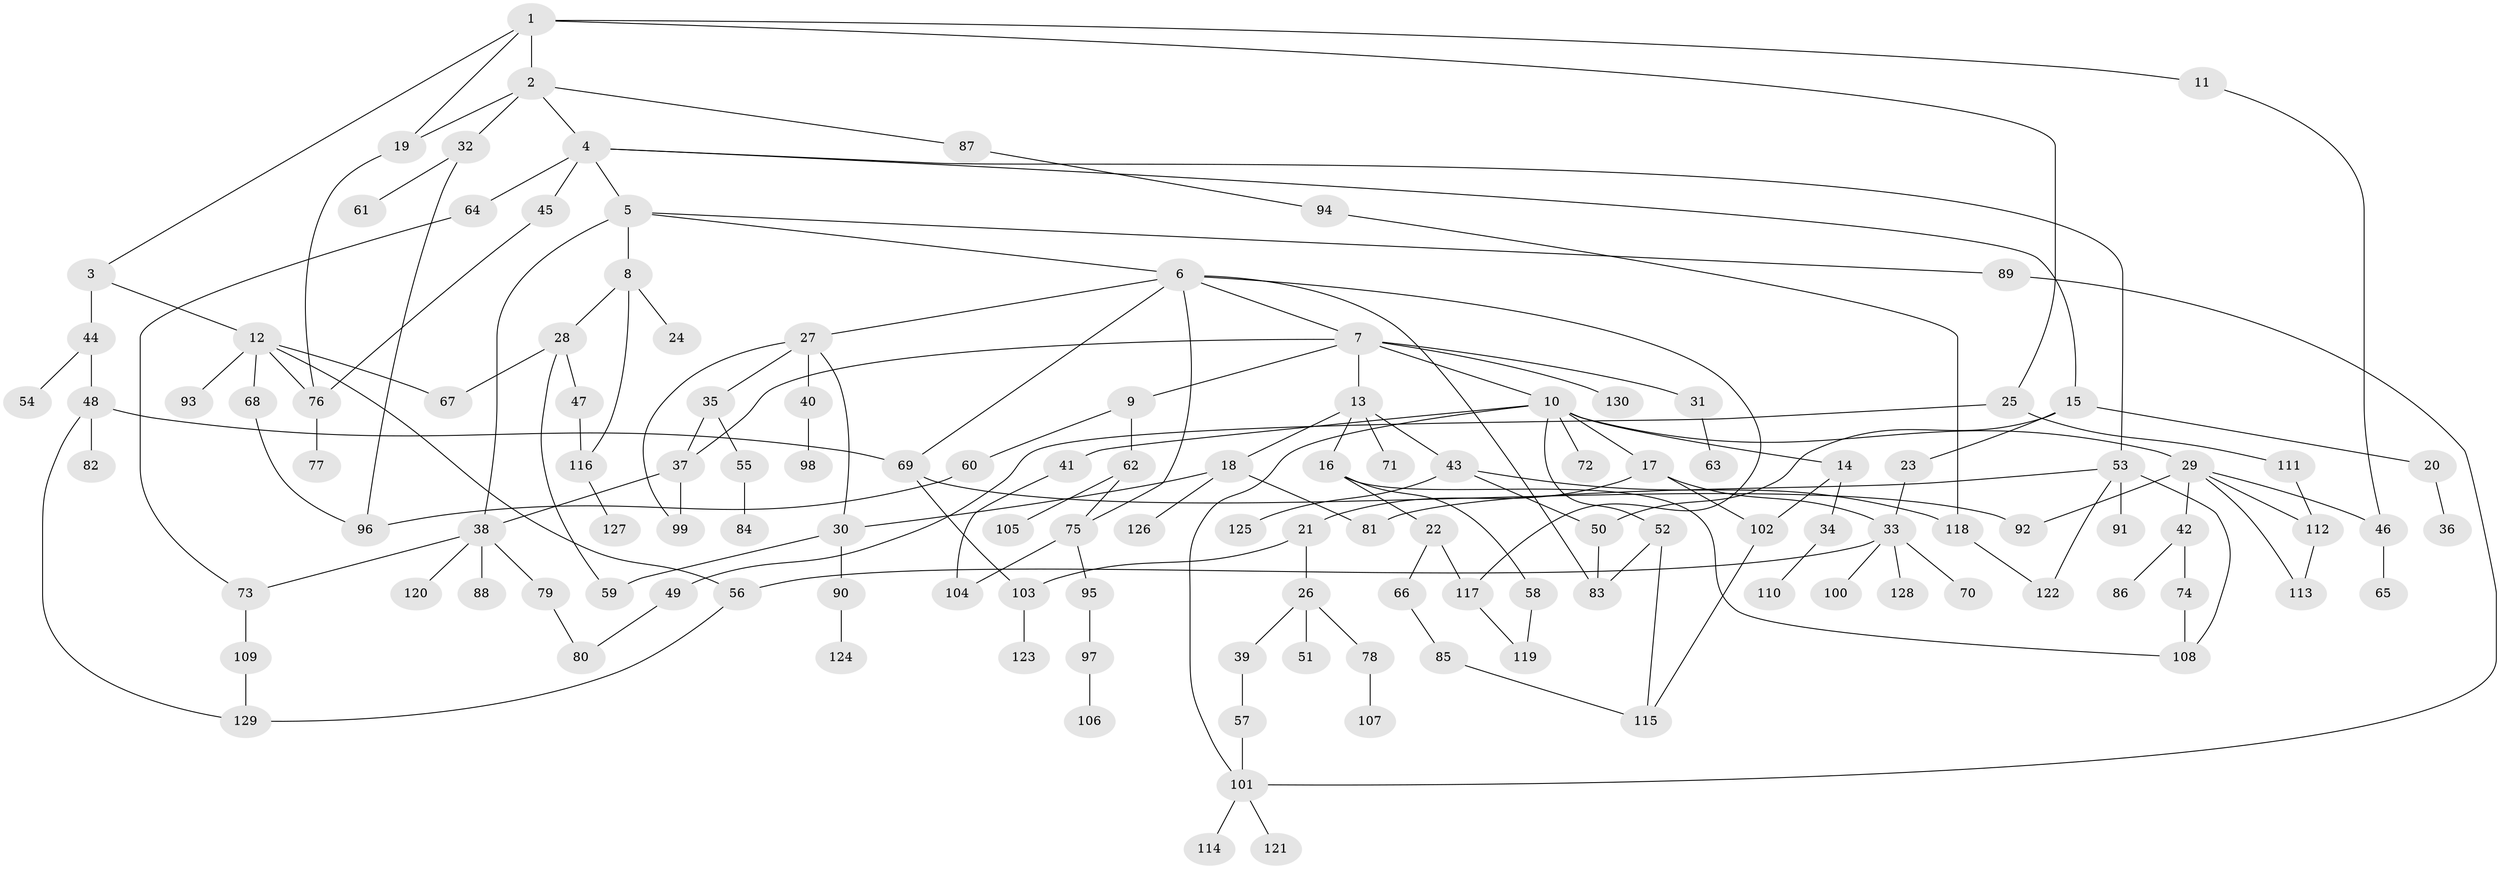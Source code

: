 // coarse degree distribution, {4: 0.10989010989010989, 5: 0.0989010989010989, 8: 0.01098901098901099, 10: 0.01098901098901099, 7: 0.03296703296703297, 9: 0.01098901098901099, 3: 0.16483516483516483, 1: 0.3076923076923077, 2: 0.24175824175824176, 6: 0.01098901098901099}
// Generated by graph-tools (version 1.1) at 2025/51/02/27/25 19:51:36]
// undirected, 130 vertices, 170 edges
graph export_dot {
graph [start="1"]
  node [color=gray90,style=filled];
  1;
  2;
  3;
  4;
  5;
  6;
  7;
  8;
  9;
  10;
  11;
  12;
  13;
  14;
  15;
  16;
  17;
  18;
  19;
  20;
  21;
  22;
  23;
  24;
  25;
  26;
  27;
  28;
  29;
  30;
  31;
  32;
  33;
  34;
  35;
  36;
  37;
  38;
  39;
  40;
  41;
  42;
  43;
  44;
  45;
  46;
  47;
  48;
  49;
  50;
  51;
  52;
  53;
  54;
  55;
  56;
  57;
  58;
  59;
  60;
  61;
  62;
  63;
  64;
  65;
  66;
  67;
  68;
  69;
  70;
  71;
  72;
  73;
  74;
  75;
  76;
  77;
  78;
  79;
  80;
  81;
  82;
  83;
  84;
  85;
  86;
  87;
  88;
  89;
  90;
  91;
  92;
  93;
  94;
  95;
  96;
  97;
  98;
  99;
  100;
  101;
  102;
  103;
  104;
  105;
  106;
  107;
  108;
  109;
  110;
  111;
  112;
  113;
  114;
  115;
  116;
  117;
  118;
  119;
  120;
  121;
  122;
  123;
  124;
  125;
  126;
  127;
  128;
  129;
  130;
  1 -- 2;
  1 -- 3;
  1 -- 11;
  1 -- 19;
  1 -- 25;
  2 -- 4;
  2 -- 32;
  2 -- 87;
  2 -- 19;
  3 -- 12;
  3 -- 44;
  4 -- 5;
  4 -- 15;
  4 -- 45;
  4 -- 53;
  4 -- 64;
  5 -- 6;
  5 -- 8;
  5 -- 89;
  5 -- 38;
  6 -- 7;
  6 -- 27;
  6 -- 75;
  6 -- 83;
  6 -- 69;
  6 -- 117;
  7 -- 9;
  7 -- 10;
  7 -- 13;
  7 -- 31;
  7 -- 130;
  7 -- 37;
  8 -- 24;
  8 -- 28;
  8 -- 116;
  9 -- 60;
  9 -- 62;
  10 -- 14;
  10 -- 17;
  10 -- 29;
  10 -- 41;
  10 -- 52;
  10 -- 72;
  10 -- 101;
  11 -- 46;
  12 -- 68;
  12 -- 93;
  12 -- 56;
  12 -- 76;
  12 -- 67;
  13 -- 16;
  13 -- 18;
  13 -- 43;
  13 -- 71;
  14 -- 34;
  14 -- 102;
  15 -- 20;
  15 -- 23;
  15 -- 50;
  16 -- 22;
  16 -- 58;
  16 -- 108;
  17 -- 21;
  17 -- 102;
  17 -- 33;
  18 -- 30;
  18 -- 81;
  18 -- 126;
  19 -- 76;
  20 -- 36;
  21 -- 26;
  21 -- 103;
  22 -- 66;
  22 -- 117;
  23 -- 33;
  25 -- 49;
  25 -- 111;
  26 -- 39;
  26 -- 51;
  26 -- 78;
  27 -- 35;
  27 -- 40;
  27 -- 99;
  27 -- 30;
  28 -- 47;
  28 -- 59;
  28 -- 67;
  29 -- 42;
  29 -- 113;
  29 -- 92;
  29 -- 46;
  29 -- 112;
  30 -- 90;
  30 -- 59;
  31 -- 63;
  32 -- 61;
  32 -- 96;
  33 -- 56;
  33 -- 70;
  33 -- 100;
  33 -- 128;
  34 -- 110;
  35 -- 37;
  35 -- 55;
  37 -- 38;
  37 -- 99;
  38 -- 73;
  38 -- 79;
  38 -- 88;
  38 -- 120;
  39 -- 57;
  40 -- 98;
  41 -- 104;
  42 -- 74;
  42 -- 86;
  43 -- 118;
  43 -- 125;
  43 -- 50;
  44 -- 48;
  44 -- 54;
  45 -- 76;
  46 -- 65;
  47 -- 116;
  48 -- 69;
  48 -- 82;
  48 -- 129;
  49 -- 80;
  50 -- 83;
  52 -- 115;
  52 -- 83;
  53 -- 91;
  53 -- 122;
  53 -- 81;
  53 -- 108;
  55 -- 84;
  56 -- 129;
  57 -- 101;
  58 -- 119;
  60 -- 96;
  62 -- 105;
  62 -- 75;
  64 -- 73;
  66 -- 85;
  68 -- 96;
  69 -- 92;
  69 -- 103;
  73 -- 109;
  74 -- 108;
  75 -- 95;
  75 -- 104;
  76 -- 77;
  78 -- 107;
  79 -- 80;
  85 -- 115;
  87 -- 94;
  89 -- 101;
  90 -- 124;
  94 -- 118;
  95 -- 97;
  97 -- 106;
  101 -- 114;
  101 -- 121;
  102 -- 115;
  103 -- 123;
  109 -- 129;
  111 -- 112;
  112 -- 113;
  116 -- 127;
  117 -- 119;
  118 -- 122;
}
